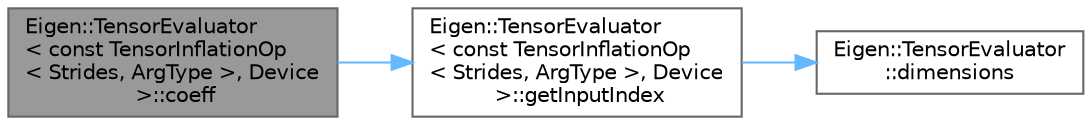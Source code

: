 digraph "Eigen::TensorEvaluator&lt; const TensorInflationOp&lt; Strides, ArgType &gt;, Device &gt;::coeff"
{
 // LATEX_PDF_SIZE
  bgcolor="transparent";
  edge [fontname=Helvetica,fontsize=10,labelfontname=Helvetica,labelfontsize=10];
  node [fontname=Helvetica,fontsize=10,shape=box,height=0.2,width=0.4];
  rankdir="LR";
  Node1 [id="Node000001",label="Eigen::TensorEvaluator\l\< const TensorInflationOp\l\< Strides, ArgType \>, Device\l \>::coeff",height=0.2,width=0.4,color="gray40", fillcolor="grey60", style="filled", fontcolor="black",tooltip=" "];
  Node1 -> Node2 [id="edge1_Node000001_Node000002",color="steelblue1",style="solid",tooltip=" "];
  Node2 [id="Node000002",label="Eigen::TensorEvaluator\l\< const TensorInflationOp\l\< Strides, ArgType \>, Device\l \>::getInputIndex",height=0.2,width=0.4,color="grey40", fillcolor="white", style="filled",URL="$struct_eigen_1_1_tensor_evaluator_3_01const_01_tensor_inflation_op_3_01_strides_00_01_arg_type_01_4_00_01_device_01_4.html#a868f897c2cad0d0ec4255242761f11dc",tooltip=" "];
  Node2 -> Node3 [id="edge2_Node000002_Node000003",color="steelblue1",style="solid",tooltip=" "];
  Node3 [id="Node000003",label="Eigen::TensorEvaluator\l::dimensions",height=0.2,width=0.4,color="grey40", fillcolor="white", style="filled",URL="$struct_eigen_1_1_tensor_evaluator.html#a4b49b2c40bcb2220fb240083cd1833c6",tooltip=" "];
}
